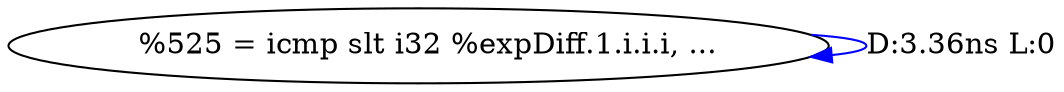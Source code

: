 digraph {
Node0x3d1f680[label="  %525 = icmp slt i32 %expDiff.1.i.i.i, ..."];
Node0x3d1f680 -> Node0x3d1f680[label="D:3.36ns L:0",color=blue];
}
